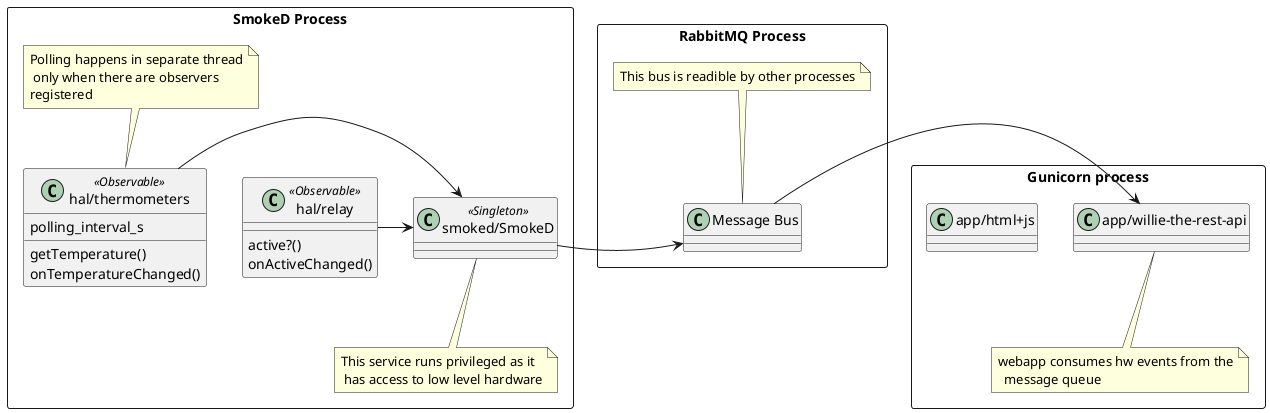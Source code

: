 @startuml
rectangle "SmokeD Process" {
class relay as "hal/relay" << Observable >> {
active?()
onActiveChanged()
}

class thermometers as "hal/thermometers" << Observable >>  {
getTemperature()
onTemperatureChanged()

polling_interval_s
}
note top: Polling happens in separate thread\n only when there are observers \nregistered

class smoked as "smoked/SmokeD" << Singleton >> {
}
note bottom: This service runs privileged as it\n has access to low level hardware
}
relay->smoked
thermometers->smoked

rectangle "RabbitMQ Process"{
class msgQ as "Message Bus" {
}
note top: This bus is readible by other processes
}
smoked -> msgQ

rectangle "Gunicorn process" {
class webapp as "app/willie-the-rest-api"
note bottom: webapp consumes hw events from the\n  message queue
msgQ -[hidden]> webapp
webapp <- msgQ

class webpage as "app/html+js" {
}
}
@enduml
